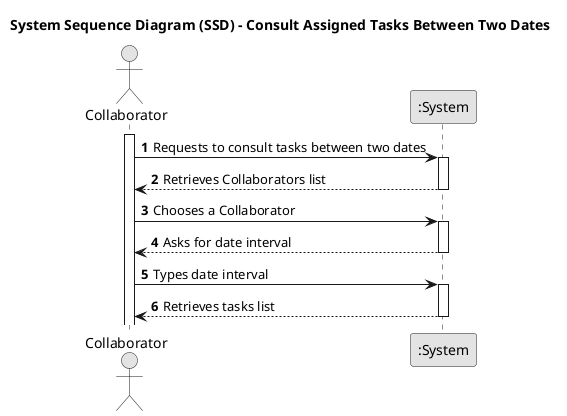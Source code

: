 @startuml
skinparam monochrome true
skinparam packageStyle rectangle
skinparam shadowing false

title System Sequence Diagram (SSD) - Consult Assigned Tasks Between Two Dates

autonumber

actor "Collaborator" as Collaborator
participant ":System" as System

activate Collaborator

    Collaborator -> System : Requests to consult tasks between two dates
    activate System

        System --> Collaborator : Retrieves Collaborators list
    deactivate System

    Collaborator -> System : Chooses a Collaborator
    activate System

        System --> Collaborator : Asks for date interval
    deactivate System

    Collaborator -> System : Types date interval
    activate System

        System --> Collaborator : Retrieves tasks list
    deactivate System

@enduml
